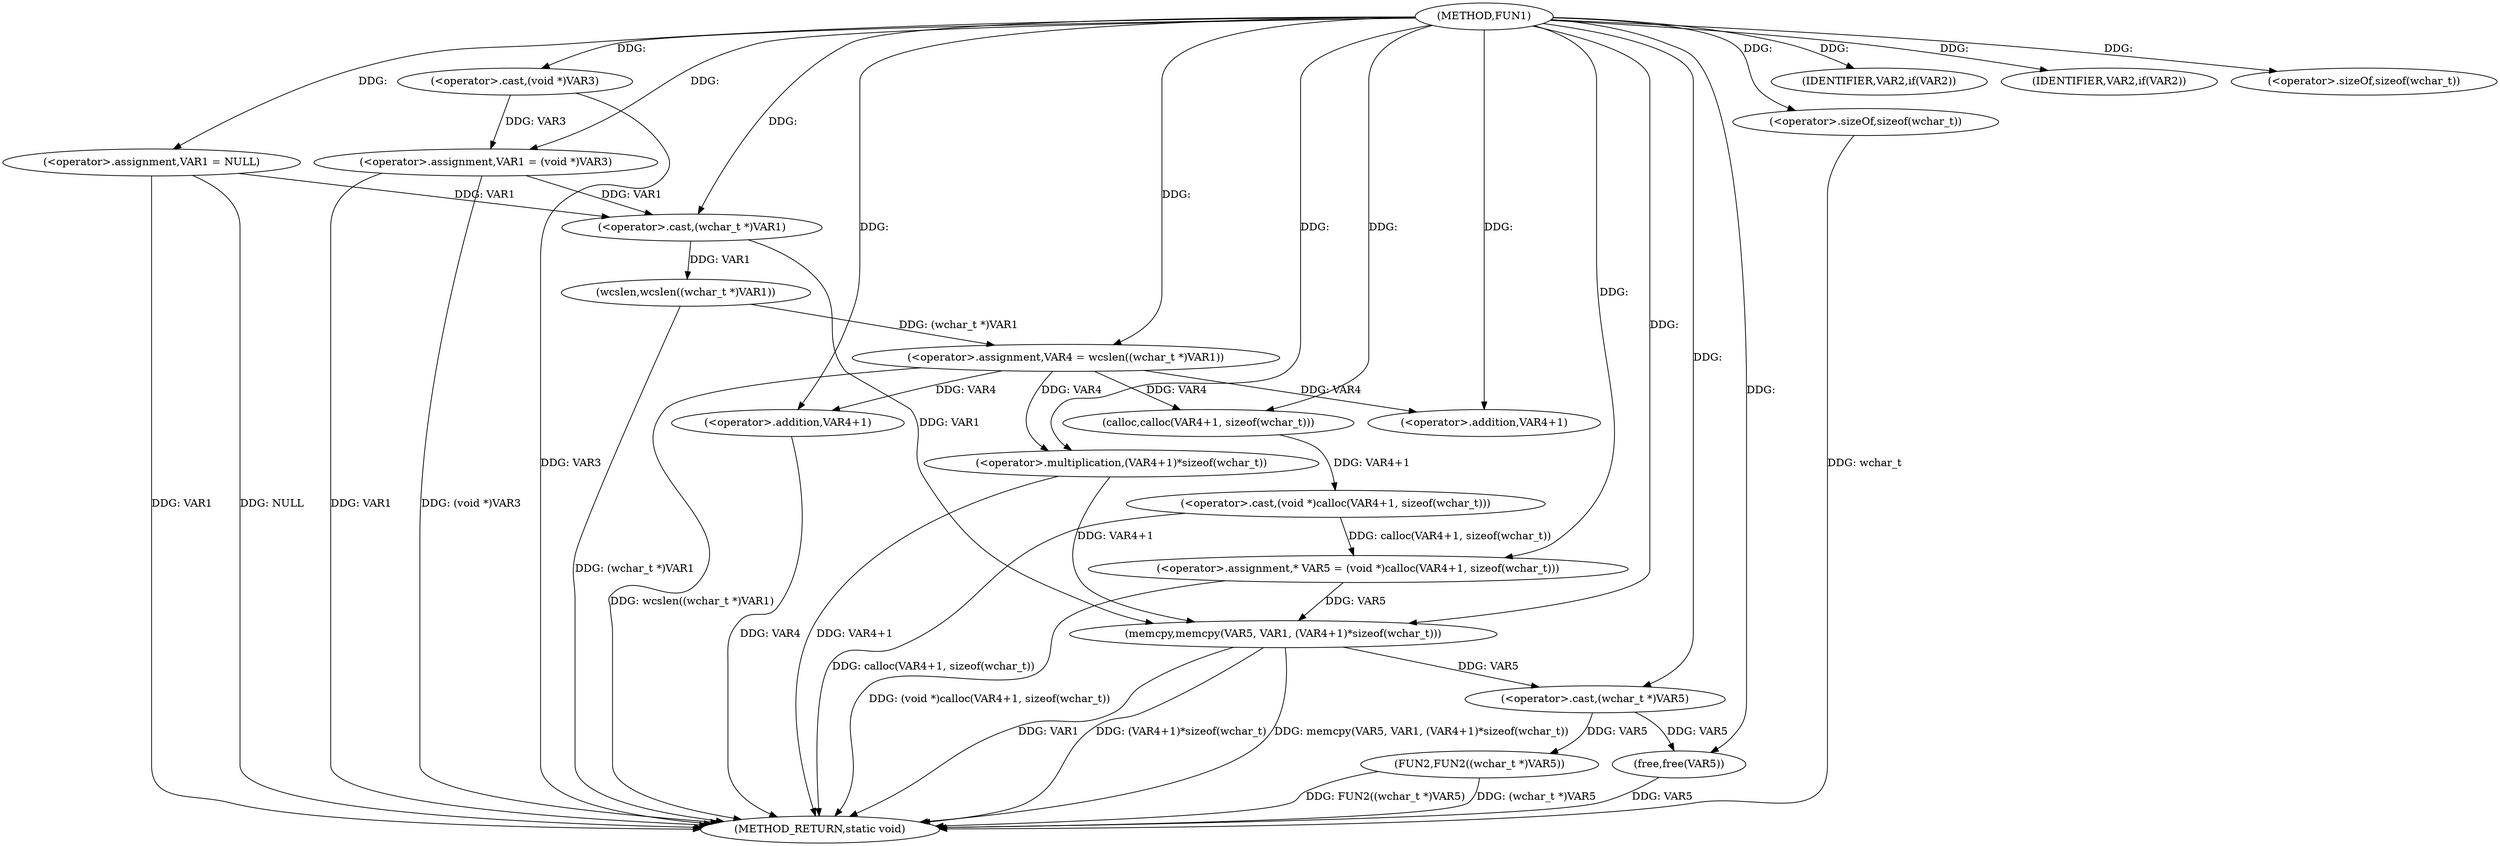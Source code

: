 digraph FUN1 {  
"1000100" [label = "(METHOD,FUN1)" ]
"1000151" [label = "(METHOD_RETURN,static void)" ]
"1000103" [label = "(<operator>.assignment,VAR1 = NULL)" ]
"1000107" [label = "(IDENTIFIER,VAR2,if(VAR2))" ]
"1000109" [label = "(<operator>.assignment,VAR1 = (void *)VAR3)" ]
"1000111" [label = "(<operator>.cast,(void *)VAR3)" ]
"1000115" [label = "(IDENTIFIER,VAR2,if(VAR2))" ]
"1000119" [label = "(<operator>.assignment,VAR4 = wcslen((wchar_t *)VAR1))" ]
"1000121" [label = "(wcslen,wcslen((wchar_t *)VAR1))" ]
"1000122" [label = "(<operator>.cast,(wchar_t *)VAR1)" ]
"1000126" [label = "(<operator>.assignment,* VAR5 = (void *)calloc(VAR4+1, sizeof(wchar_t)))" ]
"1000128" [label = "(<operator>.cast,(void *)calloc(VAR4+1, sizeof(wchar_t)))" ]
"1000130" [label = "(calloc,calloc(VAR4+1, sizeof(wchar_t)))" ]
"1000131" [label = "(<operator>.addition,VAR4+1)" ]
"1000134" [label = "(<operator>.sizeOf,sizeof(wchar_t))" ]
"1000136" [label = "(memcpy,memcpy(VAR5, VAR1, (VAR4+1)*sizeof(wchar_t)))" ]
"1000139" [label = "(<operator>.multiplication,(VAR4+1)*sizeof(wchar_t))" ]
"1000140" [label = "(<operator>.addition,VAR4+1)" ]
"1000143" [label = "(<operator>.sizeOf,sizeof(wchar_t))" ]
"1000145" [label = "(FUN2,FUN2((wchar_t *)VAR5))" ]
"1000146" [label = "(<operator>.cast,(wchar_t *)VAR5)" ]
"1000149" [label = "(free,free(VAR5))" ]
  "1000103" -> "1000151"  [ label = "DDG: VAR1"] 
  "1000103" -> "1000151"  [ label = "DDG: NULL"] 
  "1000139" -> "1000151"  [ label = "DDG: VAR4+1"] 
  "1000119" -> "1000151"  [ label = "DDG: wcslen((wchar_t *)VAR1)"] 
  "1000149" -> "1000151"  [ label = "DDG: VAR5"] 
  "1000145" -> "1000151"  [ label = "DDG: (wchar_t *)VAR5"] 
  "1000109" -> "1000151"  [ label = "DDG: (void *)VAR3"] 
  "1000128" -> "1000151"  [ label = "DDG: calloc(VAR4+1, sizeof(wchar_t))"] 
  "1000140" -> "1000151"  [ label = "DDG: VAR4"] 
  "1000136" -> "1000151"  [ label = "DDG: (VAR4+1)*sizeof(wchar_t)"] 
  "1000143" -> "1000151"  [ label = "DDG: wchar_t"] 
  "1000111" -> "1000151"  [ label = "DDG: VAR3"] 
  "1000109" -> "1000151"  [ label = "DDG: VAR1"] 
  "1000136" -> "1000151"  [ label = "DDG: memcpy(VAR5, VAR1, (VAR4+1)*sizeof(wchar_t))"] 
  "1000121" -> "1000151"  [ label = "DDG: (wchar_t *)VAR1"] 
  "1000145" -> "1000151"  [ label = "DDG: FUN2((wchar_t *)VAR5)"] 
  "1000126" -> "1000151"  [ label = "DDG: (void *)calloc(VAR4+1, sizeof(wchar_t))"] 
  "1000136" -> "1000151"  [ label = "DDG: VAR1"] 
  "1000100" -> "1000103"  [ label = "DDG: "] 
  "1000100" -> "1000107"  [ label = "DDG: "] 
  "1000111" -> "1000109"  [ label = "DDG: VAR3"] 
  "1000100" -> "1000109"  [ label = "DDG: "] 
  "1000100" -> "1000111"  [ label = "DDG: "] 
  "1000100" -> "1000115"  [ label = "DDG: "] 
  "1000121" -> "1000119"  [ label = "DDG: (wchar_t *)VAR1"] 
  "1000100" -> "1000119"  [ label = "DDG: "] 
  "1000122" -> "1000121"  [ label = "DDG: VAR1"] 
  "1000103" -> "1000122"  [ label = "DDG: VAR1"] 
  "1000109" -> "1000122"  [ label = "DDG: VAR1"] 
  "1000100" -> "1000122"  [ label = "DDG: "] 
  "1000128" -> "1000126"  [ label = "DDG: calloc(VAR4+1, sizeof(wchar_t))"] 
  "1000100" -> "1000126"  [ label = "DDG: "] 
  "1000130" -> "1000128"  [ label = "DDG: VAR4+1"] 
  "1000119" -> "1000130"  [ label = "DDG: VAR4"] 
  "1000100" -> "1000130"  [ label = "DDG: "] 
  "1000119" -> "1000131"  [ label = "DDG: VAR4"] 
  "1000100" -> "1000131"  [ label = "DDG: "] 
  "1000100" -> "1000134"  [ label = "DDG: "] 
  "1000126" -> "1000136"  [ label = "DDG: VAR5"] 
  "1000100" -> "1000136"  [ label = "DDG: "] 
  "1000122" -> "1000136"  [ label = "DDG: VAR1"] 
  "1000139" -> "1000136"  [ label = "DDG: VAR4+1"] 
  "1000100" -> "1000139"  [ label = "DDG: "] 
  "1000119" -> "1000139"  [ label = "DDG: VAR4"] 
  "1000100" -> "1000140"  [ label = "DDG: "] 
  "1000119" -> "1000140"  [ label = "DDG: VAR4"] 
  "1000100" -> "1000143"  [ label = "DDG: "] 
  "1000146" -> "1000145"  [ label = "DDG: VAR5"] 
  "1000136" -> "1000146"  [ label = "DDG: VAR5"] 
  "1000100" -> "1000146"  [ label = "DDG: "] 
  "1000146" -> "1000149"  [ label = "DDG: VAR5"] 
  "1000100" -> "1000149"  [ label = "DDG: "] 
}
